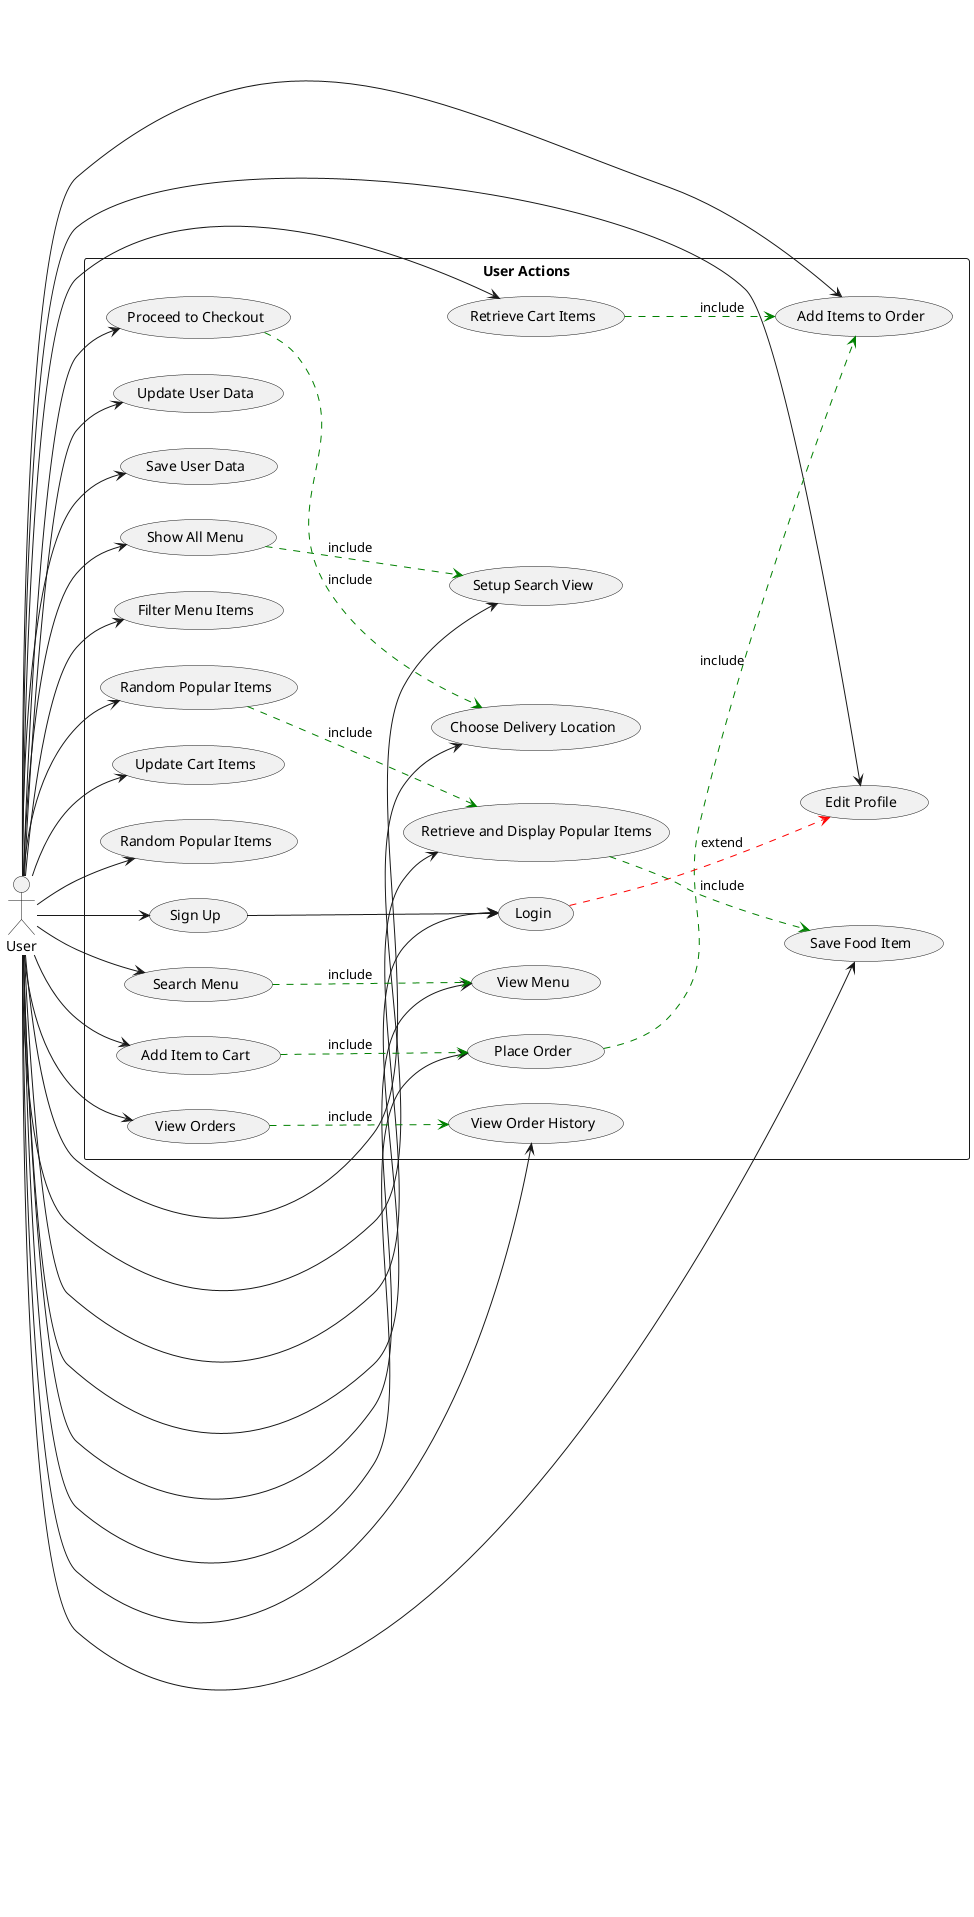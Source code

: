 @startuml
left to right direction

actor User

rectangle "User Actions" {
  (Sign Up) as UC1
  (Login) as UC2
  (View Menu) as UC3
  (Place Order) as UC4
  (Add Items to Order) as UC5
  (Edit Profile) as UC6
  (View Orders) as UC7
  (View Order History) as UC8
  (Search Menu) as UC9
  (Add Item to Cart) as UC10
  (Proceed to Checkout) as UC11
  (Choose Delivery Location) as UC12
  (Update User Data) as UC13
  (Save User Data) as UC14
  (Retrieve Cart Items) as UC15
  (Show All Menu) as UC16
  (Filter Menu Items) as UC17
  (Setup Search View) as UC18
  (Random Popular Items) as UC19
  (Retrieve and Display Popular Items) as UC20
  (Save Food Item) as UC21
  (Update Cart Items) as UC22
  (Random Popular Items) as UC23
}

' User Actions
User --> UC1
User --> UC2
User --> UC3
User --> UC4
User --> UC5
User --> UC6
User --> UC7
User --> UC8
User --> UC9
User --> UC10
User --> UC11
User --> UC12
User --> UC13
User --> UC14
User --> UC15
User --> UC16
User --> UC17
User --> UC18
User --> UC19
User --> UC20
User --> UC21
User --> UC22
User --> UC23

' Use Case Relationships

' Correcting Include and Extend based on actual logic
UC4 -[#green,dashed]-> UC5 : include
UC2 -[#red,dashed]-> UC6 : extend
UC1 --> UC2
UC9 -[#green,dashed]-> UC3 : include
UC10 -[#green,dashed]-> UC4 : include
UC11 -[#green,dashed]-> UC12 : include
UC16 -[#green,dashed]-> UC18 : include
UC19 -[#green,dashed]-> UC20 : include
UC20 -[#green,dashed]-> UC21 : include
UC15 -[#green,dashed]-> UC5 : include
UC7 -[#green,dashed]-> UC8 : include
@enduml